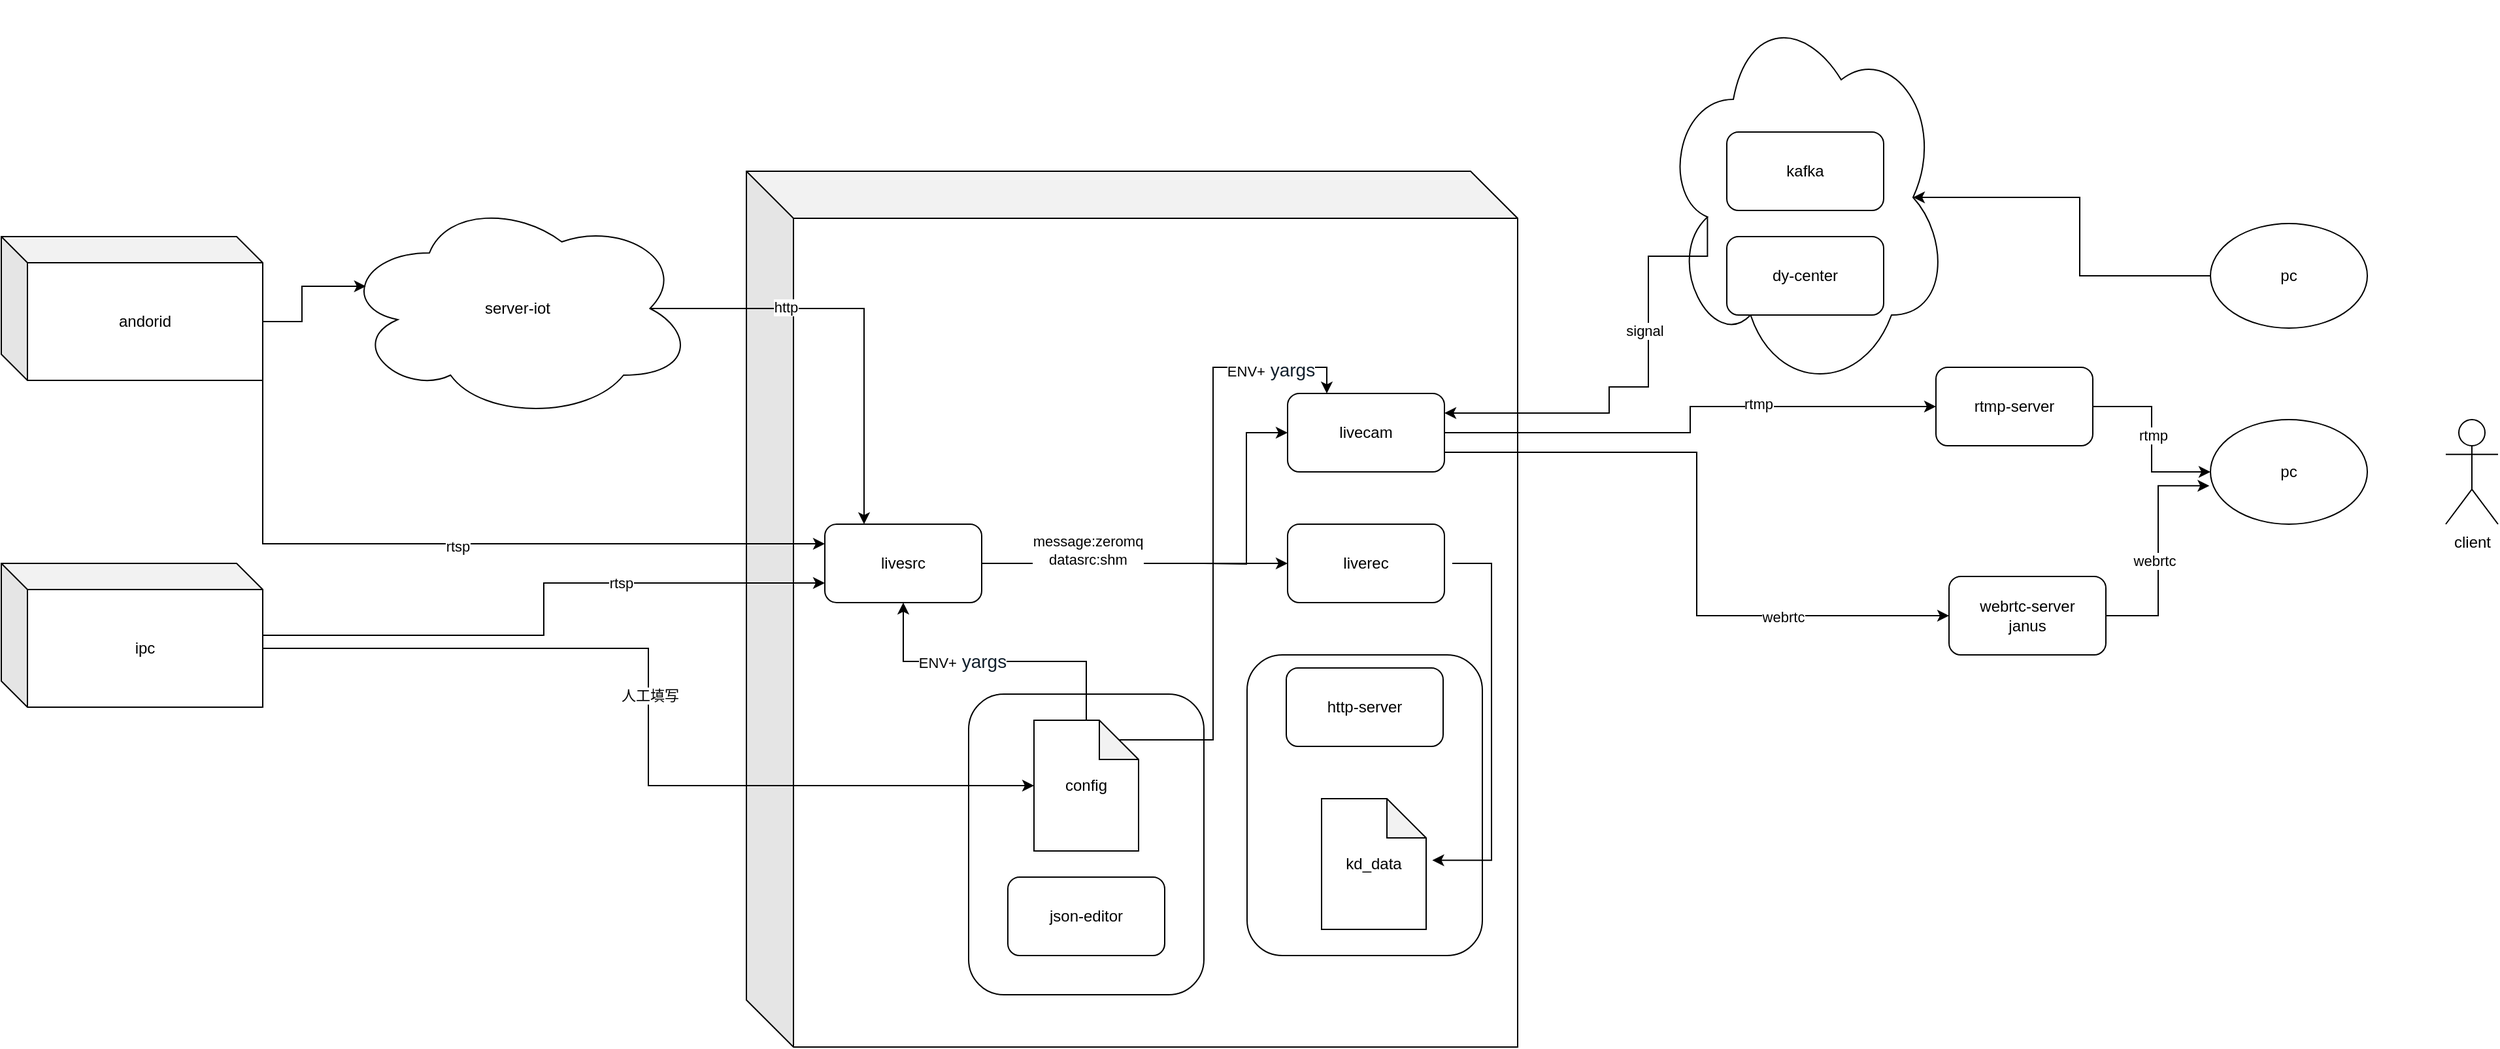 <mxfile version="13.9.7" type="github">
  <diagram id="dL0zQ3uStkaDE3v_5Zsv" name="Page-1">
    <mxGraphModel dx="2013" dy="1933" grid="1" gridSize="10" guides="1" tooltips="1" connect="1" arrows="1" fold="1" page="1" pageScale="1" pageWidth="827" pageHeight="1169" math="0" shadow="0">
      <root>
        <mxCell id="0" />
        <mxCell id="1" parent="0" />
        <mxCell id="R2onIlyckB5ac0q-NjIR-21" value="" style="shape=cube;whiteSpace=wrap;html=1;boundedLbl=1;backgroundOutline=1;darkOpacity=0.05;darkOpacity2=0.1;size=36;" vertex="1" parent="1">
          <mxGeometry x="170" y="-60" width="590" height="670" as="geometry" />
        </mxCell>
        <mxCell id="R2onIlyckB5ac0q-NjIR-76" value="" style="rounded=1;whiteSpace=wrap;html=1;" vertex="1" parent="1">
          <mxGeometry x="553" y="310" width="180" height="230" as="geometry" />
        </mxCell>
        <mxCell id="R2onIlyckB5ac0q-NjIR-74" value="" style="rounded=1;whiteSpace=wrap;html=1;" vertex="1" parent="1">
          <mxGeometry x="340" y="340" width="180" height="230" as="geometry" />
        </mxCell>
        <mxCell id="R2onIlyckB5ac0q-NjIR-28" style="edgeStyle=orthogonalEdgeStyle;rounded=0;orthogonalLoop=1;jettySize=auto;html=1;exitX=0.875;exitY=0.5;exitDx=0;exitDy=0;exitPerimeter=0;entryX=0.25;entryY=0;entryDx=0;entryDy=0;" edge="1" parent="1" source="R2onIlyckB5ac0q-NjIR-26" target="R2onIlyckB5ac0q-NjIR-9">
          <mxGeometry relative="1" as="geometry" />
        </mxCell>
        <mxCell id="R2onIlyckB5ac0q-NjIR-44" value="http" style="edgeLabel;html=1;align=center;verticalAlign=middle;resizable=0;points=[];" vertex="1" connectable="0" parent="R2onIlyckB5ac0q-NjIR-28">
          <mxGeometry x="-0.369" y="1" relative="1" as="geometry">
            <mxPoint as="offset" />
          </mxGeometry>
        </mxCell>
        <mxCell id="R2onIlyckB5ac0q-NjIR-26" value="server-iot" style="ellipse;shape=cloud;whiteSpace=wrap;html=1;" vertex="1" parent="1">
          <mxGeometry x="-140" y="-40" width="270" height="170" as="geometry" />
        </mxCell>
        <mxCell id="R2onIlyckB5ac0q-NjIR-30" style="edgeStyle=orthogonalEdgeStyle;rounded=0;orthogonalLoop=1;jettySize=auto;html=1;exitX=0;exitY=0;exitDx=200;exitDy=65;exitPerimeter=0;entryX=0.07;entryY=0.4;entryDx=0;entryDy=0;entryPerimeter=0;" edge="1" parent="1" source="R2onIlyckB5ac0q-NjIR-25" target="R2onIlyckB5ac0q-NjIR-26">
          <mxGeometry relative="1" as="geometry" />
        </mxCell>
        <mxCell id="R2onIlyckB5ac0q-NjIR-48" style="edgeStyle=orthogonalEdgeStyle;rounded=0;orthogonalLoop=1;jettySize=auto;html=1;exitX=1;exitY=1;exitDx=0;exitDy=0;exitPerimeter=0;entryX=0;entryY=0.25;entryDx=0;entryDy=0;" edge="1" parent="1" source="R2onIlyckB5ac0q-NjIR-25" target="R2onIlyckB5ac0q-NjIR-9">
          <mxGeometry relative="1" as="geometry" />
        </mxCell>
        <mxCell id="R2onIlyckB5ac0q-NjIR-49" value="rtsp" style="edgeLabel;html=1;align=center;verticalAlign=middle;resizable=0;points=[];" vertex="1" connectable="0" parent="R2onIlyckB5ac0q-NjIR-48">
          <mxGeometry x="-0.012" y="-2" relative="1" as="geometry">
            <mxPoint as="offset" />
          </mxGeometry>
        </mxCell>
        <mxCell id="R2onIlyckB5ac0q-NjIR-25" value="andorid" style="shape=cube;whiteSpace=wrap;html=1;boundedLbl=1;backgroundOutline=1;darkOpacity=0.05;darkOpacity2=0.1;" vertex="1" parent="1">
          <mxGeometry x="-400" y="-10" width="200" height="110" as="geometry" />
        </mxCell>
        <mxCell id="R2onIlyckB5ac0q-NjIR-31" style="edgeStyle=orthogonalEdgeStyle;rounded=0;orthogonalLoop=1;jettySize=auto;html=1;exitX=0;exitY=0;exitDx=200;exitDy=65;exitPerimeter=0;entryX=0;entryY=0.5;entryDx=0;entryDy=0;entryPerimeter=0;" edge="1" parent="1" source="R2onIlyckB5ac0q-NjIR-24" target="R2onIlyckB5ac0q-NjIR-27">
          <mxGeometry relative="1" as="geometry" />
        </mxCell>
        <mxCell id="R2onIlyckB5ac0q-NjIR-45" value="人工填写" style="edgeLabel;html=1;align=center;verticalAlign=middle;resizable=0;points=[];" vertex="1" connectable="0" parent="R2onIlyckB5ac0q-NjIR-31">
          <mxGeometry x="-0.049" y="1" relative="1" as="geometry">
            <mxPoint as="offset" />
          </mxGeometry>
        </mxCell>
        <mxCell id="R2onIlyckB5ac0q-NjIR-46" style="edgeStyle=orthogonalEdgeStyle;rounded=0;orthogonalLoop=1;jettySize=auto;html=1;entryX=0;entryY=0.75;entryDx=0;entryDy=0;" edge="1" parent="1" source="R2onIlyckB5ac0q-NjIR-24" target="R2onIlyckB5ac0q-NjIR-9">
          <mxGeometry relative="1" as="geometry" />
        </mxCell>
        <mxCell id="R2onIlyckB5ac0q-NjIR-50" value="rtsp" style="edgeLabel;html=1;align=center;verticalAlign=middle;resizable=0;points=[];" vertex="1" connectable="0" parent="R2onIlyckB5ac0q-NjIR-46">
          <mxGeometry x="0.333" relative="1" as="geometry">
            <mxPoint as="offset" />
          </mxGeometry>
        </mxCell>
        <mxCell id="R2onIlyckB5ac0q-NjIR-24" value="ipc" style="shape=cube;whiteSpace=wrap;html=1;boundedLbl=1;backgroundOutline=1;darkOpacity=0.05;darkOpacity2=0.1;" vertex="1" parent="1">
          <mxGeometry x="-400" y="240" width="200" height="110" as="geometry" />
        </mxCell>
        <mxCell id="R2onIlyckB5ac0q-NjIR-19" value="" style="ellipse;shape=cloud;whiteSpace=wrap;html=1;" vertex="1" parent="1">
          <mxGeometry x="870" y="-190" width="220" height="300" as="geometry" />
        </mxCell>
        <mxCell id="R2onIlyckB5ac0q-NjIR-33" style="edgeStyle=orthogonalEdgeStyle;rounded=0;orthogonalLoop=1;jettySize=auto;html=1;exitX=1;exitY=0.5;exitDx=0;exitDy=0;entryX=0;entryY=0.5;entryDx=0;entryDy=0;" edge="1" parent="1" target="R2onIlyckB5ac0q-NjIR-10">
          <mxGeometry relative="1" as="geometry">
            <mxPoint x="520" y="240" as="sourcePoint" />
          </mxGeometry>
        </mxCell>
        <mxCell id="R2onIlyckB5ac0q-NjIR-34" style="edgeStyle=orthogonalEdgeStyle;rounded=0;orthogonalLoop=1;jettySize=auto;html=1;exitX=1;exitY=0.5;exitDx=0;exitDy=0;" edge="1" parent="1" source="R2onIlyckB5ac0q-NjIR-9" target="R2onIlyckB5ac0q-NjIR-11">
          <mxGeometry relative="1" as="geometry">
            <mxPoint x="500" y="230" as="sourcePoint" />
            <Array as="points">
              <mxPoint x="450" y="240" />
              <mxPoint x="450" y="240" />
            </Array>
          </mxGeometry>
        </mxCell>
        <mxCell id="R2onIlyckB5ac0q-NjIR-40" value="message:zeromq&lt;br&gt;datasrc:shm" style="edgeLabel;html=1;align=center;verticalAlign=middle;resizable=0;points=[];" vertex="1" connectable="0" parent="R2onIlyckB5ac0q-NjIR-34">
          <mxGeometry x="-0.509" y="-6" relative="1" as="geometry">
            <mxPoint x="22.76" y="-16.02" as="offset" />
          </mxGeometry>
        </mxCell>
        <mxCell id="R2onIlyckB5ac0q-NjIR-9" value="livesrc" style="rounded=1;whiteSpace=wrap;html=1;" vertex="1" parent="1">
          <mxGeometry x="230" y="210" width="120" height="60" as="geometry" />
        </mxCell>
        <mxCell id="R2onIlyckB5ac0q-NjIR-35" style="edgeStyle=orthogonalEdgeStyle;rounded=0;orthogonalLoop=1;jettySize=auto;html=1;exitX=1;exitY=0.5;exitDx=0;exitDy=0;" edge="1" parent="1" source="R2onIlyckB5ac0q-NjIR-10" target="R2onIlyckB5ac0q-NjIR-14">
          <mxGeometry relative="1" as="geometry" />
        </mxCell>
        <mxCell id="R2onIlyckB5ac0q-NjIR-42" value="rtmp" style="edgeLabel;html=1;align=center;verticalAlign=middle;resizable=0;points=[];" vertex="1" connectable="0" parent="R2onIlyckB5ac0q-NjIR-35">
          <mxGeometry x="0.312" y="2" relative="1" as="geometry">
            <mxPoint as="offset" />
          </mxGeometry>
        </mxCell>
        <mxCell id="R2onIlyckB5ac0q-NjIR-41" style="edgeStyle=orthogonalEdgeStyle;rounded=0;orthogonalLoop=1;jettySize=auto;html=1;exitX=1;exitY=0.75;exitDx=0;exitDy=0;entryX=0;entryY=0.5;entryDx=0;entryDy=0;" edge="1" parent="1" source="R2onIlyckB5ac0q-NjIR-10" target="R2onIlyckB5ac0q-NjIR-15">
          <mxGeometry relative="1" as="geometry" />
        </mxCell>
        <mxCell id="R2onIlyckB5ac0q-NjIR-43" value="rtc" style="edgeLabel;html=1;align=center;verticalAlign=middle;resizable=0;points=[];" vertex="1" connectable="0" parent="R2onIlyckB5ac0q-NjIR-41">
          <mxGeometry x="0.467" y="-2" relative="1" as="geometry">
            <mxPoint as="offset" />
          </mxGeometry>
        </mxCell>
        <mxCell id="R2onIlyckB5ac0q-NjIR-70" value="webrtc" style="edgeLabel;html=1;align=center;verticalAlign=middle;resizable=0;points=[];" vertex="1" connectable="0" parent="R2onIlyckB5ac0q-NjIR-41">
          <mxGeometry x="0.502" y="-1" relative="1" as="geometry">
            <mxPoint as="offset" />
          </mxGeometry>
        </mxCell>
        <mxCell id="R2onIlyckB5ac0q-NjIR-10" value="livecam" style="rounded=1;whiteSpace=wrap;html=1;" vertex="1" parent="1">
          <mxGeometry x="584" y="110" width="120" height="60" as="geometry" />
        </mxCell>
        <mxCell id="R2onIlyckB5ac0q-NjIR-37" style="edgeStyle=orthogonalEdgeStyle;rounded=0;orthogonalLoop=1;jettySize=auto;html=1;entryX=1.059;entryY=0.471;entryDx=0;entryDy=0;entryPerimeter=0;" edge="1" parent="1" target="R2onIlyckB5ac0q-NjIR-36">
          <mxGeometry relative="1" as="geometry">
            <mxPoint x="710" y="240" as="sourcePoint" />
            <Array as="points">
              <mxPoint x="740" y="240" />
              <mxPoint x="740" y="467" />
            </Array>
          </mxGeometry>
        </mxCell>
        <mxCell id="R2onIlyckB5ac0q-NjIR-11" value="liverec" style="rounded=1;whiteSpace=wrap;html=1;" vertex="1" parent="1">
          <mxGeometry x="584" y="210" width="120" height="60" as="geometry" />
        </mxCell>
        <mxCell id="R2onIlyckB5ac0q-NjIR-13" value="http-server" style="rounded=1;whiteSpace=wrap;html=1;" vertex="1" parent="1">
          <mxGeometry x="583" y="320" width="120" height="60" as="geometry" />
        </mxCell>
        <mxCell id="R2onIlyckB5ac0q-NjIR-51" style="edgeStyle=orthogonalEdgeStyle;rounded=0;orthogonalLoop=1;jettySize=auto;html=1;entryX=1;entryY=0.25;entryDx=0;entryDy=0;exitX=0.16;exitY=0.55;exitDx=0;exitDy=0;exitPerimeter=0;" edge="1" parent="1" source="R2onIlyckB5ac0q-NjIR-19" target="R2onIlyckB5ac0q-NjIR-10">
          <mxGeometry relative="1" as="geometry">
            <mxPoint x="938.32" y="-371" as="sourcePoint" />
            <Array as="points">
              <mxPoint x="860" y="5" />
              <mxPoint x="860" y="105" />
              <mxPoint x="830" y="105" />
              <mxPoint x="830" y="125" />
            </Array>
          </mxGeometry>
        </mxCell>
        <mxCell id="R2onIlyckB5ac0q-NjIR-52" value="signal" style="edgeLabel;html=1;align=center;verticalAlign=middle;resizable=0;points=[];" vertex="1" connectable="0" parent="R2onIlyckB5ac0q-NjIR-51">
          <mxGeometry x="-0.249" y="-3" relative="1" as="geometry">
            <mxPoint as="offset" />
          </mxGeometry>
        </mxCell>
        <mxCell id="R2onIlyckB5ac0q-NjIR-58" style="edgeStyle=orthogonalEdgeStyle;rounded=0;orthogonalLoop=1;jettySize=auto;html=1;exitX=1;exitY=0.5;exitDx=0;exitDy=0;entryX=0;entryY=0.5;entryDx=0;entryDy=0;" edge="1" parent="1" source="R2onIlyckB5ac0q-NjIR-14" target="R2onIlyckB5ac0q-NjIR-57">
          <mxGeometry relative="1" as="geometry" />
        </mxCell>
        <mxCell id="R2onIlyckB5ac0q-NjIR-69" value="rtmp" style="edgeLabel;html=1;align=center;verticalAlign=middle;resizable=0;points=[];" vertex="1" connectable="0" parent="R2onIlyckB5ac0q-NjIR-58">
          <mxGeometry x="-0.034" y="1" relative="1" as="geometry">
            <mxPoint y="-1" as="offset" />
          </mxGeometry>
        </mxCell>
        <mxCell id="R2onIlyckB5ac0q-NjIR-14" value="rtmp-server" style="rounded=1;whiteSpace=wrap;html=1;" vertex="1" parent="1">
          <mxGeometry x="1080" y="90" width="120" height="60" as="geometry" />
        </mxCell>
        <mxCell id="R2onIlyckB5ac0q-NjIR-59" style="edgeStyle=orthogonalEdgeStyle;rounded=0;orthogonalLoop=1;jettySize=auto;html=1;entryX=-0.007;entryY=0.633;entryDx=0;entryDy=0;entryPerimeter=0;" edge="1" parent="1" source="R2onIlyckB5ac0q-NjIR-15" target="R2onIlyckB5ac0q-NjIR-57">
          <mxGeometry relative="1" as="geometry" />
        </mxCell>
        <mxCell id="R2onIlyckB5ac0q-NjIR-71" value="webrtc" style="edgeLabel;html=1;align=center;verticalAlign=middle;resizable=0;points=[];" vertex="1" connectable="0" parent="R2onIlyckB5ac0q-NjIR-59">
          <mxGeometry x="-0.08" y="3" relative="1" as="geometry">
            <mxPoint as="offset" />
          </mxGeometry>
        </mxCell>
        <mxCell id="R2onIlyckB5ac0q-NjIR-15" value="webrtc-server&lt;br&gt;janus" style="rounded=1;whiteSpace=wrap;html=1;" vertex="1" parent="1">
          <mxGeometry x="1090" y="250" width="120" height="60" as="geometry" />
        </mxCell>
        <mxCell id="R2onIlyckB5ac0q-NjIR-17" value="client&lt;br&gt;" style="shape=umlActor;verticalLabelPosition=bottom;verticalAlign=top;html=1;outlineConnect=0;" vertex="1" parent="1">
          <mxGeometry x="1470" y="130" width="40" height="80" as="geometry" />
        </mxCell>
        <mxCell id="R2onIlyckB5ac0q-NjIR-56" style="edgeStyle=orthogonalEdgeStyle;rounded=0;orthogonalLoop=1;jettySize=auto;html=1;exitX=0;exitY=0.5;exitDx=0;exitDy=0;entryX=0.875;entryY=0.5;entryDx=0;entryDy=0;entryPerimeter=0;" edge="1" parent="1" source="R2onIlyckB5ac0q-NjIR-20" target="R2onIlyckB5ac0q-NjIR-19">
          <mxGeometry relative="1" as="geometry">
            <mxPoint x="1082.52" y="-379.25" as="targetPoint" />
          </mxGeometry>
        </mxCell>
        <mxCell id="R2onIlyckB5ac0q-NjIR-20" value="pc" style="ellipse;whiteSpace=wrap;html=1;" vertex="1" parent="1">
          <mxGeometry x="1290" y="-20" width="120" height="80" as="geometry" />
        </mxCell>
        <mxCell id="R2onIlyckB5ac0q-NjIR-29" style="edgeStyle=orthogonalEdgeStyle;rounded=0;orthogonalLoop=1;jettySize=auto;html=1;exitX=0.5;exitY=0;exitDx=0;exitDy=0;exitPerimeter=0;entryX=0.5;entryY=1;entryDx=0;entryDy=0;" edge="1" parent="1" source="R2onIlyckB5ac0q-NjIR-27" target="R2onIlyckB5ac0q-NjIR-9">
          <mxGeometry relative="1" as="geometry" />
        </mxCell>
        <mxCell id="R2onIlyckB5ac0q-NjIR-66" value="ENV+&lt;span style=&quot;color: rgb(17 , 31 , 44) ; font-family: , , &amp;#34;pingfang sc&amp;#34; , &amp;#34;hiragino sans gb&amp;#34; , &amp;#34;segoe ui&amp;#34; , , &amp;#34;roboto&amp;#34; , &amp;#34;droid sans&amp;#34; , &amp;#34;helvetica neue&amp;#34; , sans-serif ; font-size: 14px ; text-align: left&quot;&gt; yargs&lt;/span&gt;" style="edgeLabel;html=1;align=center;verticalAlign=middle;resizable=0;points=[];" vertex="1" connectable="0" parent="R2onIlyckB5ac0q-NjIR-29">
          <mxGeometry x="0.221" relative="1" as="geometry">
            <mxPoint as="offset" />
          </mxGeometry>
        </mxCell>
        <mxCell id="R2onIlyckB5ac0q-NjIR-67" style="edgeStyle=orthogonalEdgeStyle;rounded=0;orthogonalLoop=1;jettySize=auto;html=1;exitX=0;exitY=0;exitDx=65;exitDy=15;exitPerimeter=0;entryX=0.25;entryY=0;entryDx=0;entryDy=0;" edge="1" parent="1" source="R2onIlyckB5ac0q-NjIR-27" target="R2onIlyckB5ac0q-NjIR-10">
          <mxGeometry relative="1" as="geometry" />
        </mxCell>
        <mxCell id="R2onIlyckB5ac0q-NjIR-68" value="ENV+&lt;span style=&quot;color: rgb(17 , 31 , 44) ; font-family: , , &amp;#34;pingfang sc&amp;#34; , &amp;#34;hiragino sans gb&amp;#34; , &amp;#34;segoe ui&amp;#34; , , &amp;#34;roboto&amp;#34; , &amp;#34;droid sans&amp;#34; , &amp;#34;helvetica neue&amp;#34; , sans-serif ; font-size: 14px ; text-align: left&quot;&gt; yargs&lt;/span&gt;" style="edgeLabel;html=1;align=center;verticalAlign=middle;resizable=0;points=[];" vertex="1" connectable="0" parent="R2onIlyckB5ac0q-NjIR-67">
          <mxGeometry x="0.728" y="-2" relative="1" as="geometry">
            <mxPoint as="offset" />
          </mxGeometry>
        </mxCell>
        <mxCell id="R2onIlyckB5ac0q-NjIR-27" value="config" style="shape=note;whiteSpace=wrap;html=1;backgroundOutline=1;darkOpacity=0.05;" vertex="1" parent="1">
          <mxGeometry x="390" y="360" width="80" height="100" as="geometry" />
        </mxCell>
        <mxCell id="R2onIlyckB5ac0q-NjIR-36" value="kd_data" style="shape=note;whiteSpace=wrap;html=1;backgroundOutline=1;darkOpacity=0.05;" vertex="1" parent="1">
          <mxGeometry x="610" y="420" width="80" height="100" as="geometry" />
        </mxCell>
        <mxCell id="R2onIlyckB5ac0q-NjIR-53" value="kafka" style="rounded=1;whiteSpace=wrap;html=1;" vertex="1" parent="1">
          <mxGeometry x="920" y="-90" width="120" height="60" as="geometry" />
        </mxCell>
        <mxCell id="R2onIlyckB5ac0q-NjIR-54" value="dy-center" style="rounded=1;whiteSpace=wrap;html=1;" vertex="1" parent="1">
          <mxGeometry x="920" y="-10" width="120" height="60" as="geometry" />
        </mxCell>
        <mxCell id="R2onIlyckB5ac0q-NjIR-57" value="pc" style="ellipse;whiteSpace=wrap;html=1;" vertex="1" parent="1">
          <mxGeometry x="1290" y="130" width="120" height="80" as="geometry" />
        </mxCell>
        <mxCell id="R2onIlyckB5ac0q-NjIR-73" value="json-editor" style="rounded=1;whiteSpace=wrap;html=1;" vertex="1" parent="1">
          <mxGeometry x="370" y="480" width="120" height="60" as="geometry" />
        </mxCell>
      </root>
    </mxGraphModel>
  </diagram>
</mxfile>

